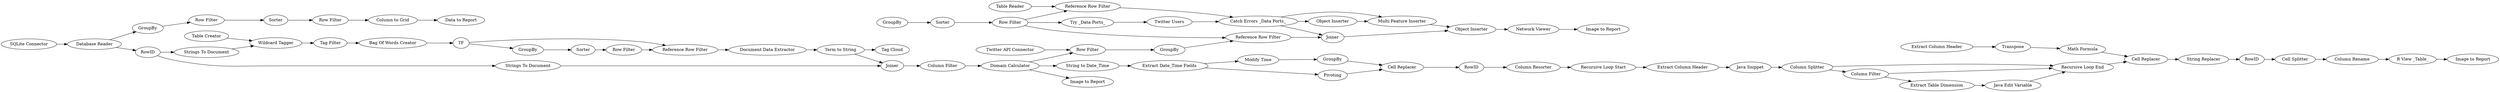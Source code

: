 digraph {
	"-6309446577453682204_51" [label="Extract Date_Time Fields"]
	"-1036137598642825157_10" [label="Table Creator"]
	"8407976744537056275_11" [label="Recursive Loop End"]
	"-6309446577453682204_47" [label="Cell Replacer"]
	"-102791978524767155_175" [label="Row Filter"]
	"-102791978524767155_173" [label=GroupBy]
	"4351632869442982463_82" [label="Twitter Users"]
	"4351632869442982463_146" [label=GroupBy]
	"-6309446577453682204_52" [label="Modify Time"]
	"4351632869442982463_200" [label="Object Inserter"]
	"-6645068506300251016_162" [label="Network Viewer"]
	"8235230716282567368_51" [label=RowID]
	"-6645068506300251016_1" [label="Twitter API Connector"]
	"8407976744537056275_17" [label="Cell Replacer"]
	"4351632869442982463_167" [label=Joiner]
	"-1599339365043065128_45" [label="Column Rename"]
	"-6309446577453682204_48" [label=GroupBy]
	"-1036137598642825157_13" [label=TF]
	"4351632869442982463_165" [label="Row Filter"]
	"4351632869442982463_202" [label="Try _Data Ports_"]
	"8235230716282567368_111" [label="Domain Calculator"]
	"-1036137598642825157_14" [label=GroupBy]
	"-1599339365043065128_46" [label="Cell Splitter"]
	"4351632869442982463_158" [label=GroupBy]
	"-6645068506300251016_145" [label="R View _Table_"]
	"-6645068506300251016_178" [label="Image to Report"]
	"8235230716282567368_108" [label="Column Filter"]
	"-1036137598642825157_56" [label="Document Data Extractor"]
	"4351632869442982463_203" [label="Catch Errors _Data Ports_"]
	"-1599339365043065128_43" [label=RowID]
	"-6645068506300251016_88" [label="SQLite Connector"]
	"-6645068506300251016_199" [label="Database Reader"]
	"8407976744537056275_14" [label="Extract Column Header"]
	"-6645068506300251016_191" [label="Data to Report"]
	"-1599339365043065128_42" [label="String Replacer"]
	"4351632869442982463_160" [label="Row Filter"]
	"-1036137598642825157_54" [label="Tag Filter"]
	"8407976744537056275_15" [label=Transpose]
	"8407976744537056275_6" [label="Java Snippet"]
	"8407976744537056275_12" [label="Java Edit Variable"]
	"8407976744537056275_7" [label="Column Splitter"]
	"-102791978524767155_174" [label="Row Filter"]
	"8407976744537056275_10" [label="Column Filter"]
	"-1036137598642825157_17" [label=Sorter]
	"-6309446577453682204_50" [label="String to Date_Time"]
	"-102791978524767155_195" [label="Column to Grid"]
	"-2095584687018605419_173" [label="Table Reader"]
	"8235230716282567368_112" [label="Strings To Document"]
	"8407976744537056275_3" [label="Extract Column Header"]
	"4351632869442982463_153" [label="Object Inserter"]
	"8235230716282567368_5" [label="Strings To Document"]
	"4351632869442982463_159" [label=Sorter]
	"-6309446577453682204_24" [label=Pivoting]
	"-102791978524767155_176" [label=Sorter]
	"8407976744537056275_16" [label="Math Formula"]
	"-1036137598642825157_50" [label="Term to String"]
	"4351632869442982463_161" [label="Reference Row Filter"]
	"-6309446577453682204_44" [label="Column Resorter"]
	"8235230716282567368_7" [label="Tag Cloud"]
	"-1036137598642825157_19" [label="Reference Row Filter"]
	"8407976744537056275_13" [label="Extract Table Dimension"]
	"8407976744537056275_5" [label="Recursive Loop Start"]
	"8235230716282567368_21" [label=Joiner]
	"-1036137598642825157_18" [label="Row Filter"]
	"-6309446577453682204_38" [label=RowID]
	"-1036137598642825157_55" [label="Bag Of Words Creator"]
	"-2095584687018605419_172" [label="Reference Row Filter"]
	"-6645068506300251016_177" [label="Image to Report"]
	"4351632869442982463_169" [label="Multi Feature Inserter"]
	"-1036137598642825157_53" [label="Wildcard Tagger"]
	"-6645068506300251016_197" [label="Image to Report"]
	"8407976744537056275_5" -> "8407976744537056275_3"
	"-102791978524767155_175" -> "-102791978524767155_176"
	"8407976744537056275_15" -> "8407976744537056275_16"
	"-1036137598642825157_17" -> "-1036137598642825157_18"
	"4351632869442982463_203" -> "4351632869442982463_167"
	"-6309446577453682204_44" -> "8407976744537056275_5"
	"8407976744537056275_3" -> "8407976744537056275_6"
	"-6645068506300251016_162" -> "-6645068506300251016_178"
	"-1036137598642825157_54" -> "-1036137598642825157_55"
	"-1036137598642825157_55" -> "-1036137598642825157_13"
	"4351632869442982463_160" -> "-2095584687018605419_172"
	"-6645068506300251016_199" -> "-102791978524767155_173"
	"-2095584687018605419_172" -> "4351632869442982463_203"
	"-1036137598642825157_13" -> "-1036137598642825157_14"
	"-1036137598642825157_50" -> "8235230716282567368_21"
	"-1599339365043065128_43" -> "-1599339365043065128_46"
	"8235230716282567368_51" -> "8235230716282567368_5"
	"-1036137598642825157_53" -> "-1036137598642825157_54"
	"-2095584687018605419_173" -> "-2095584687018605419_172"
	"8235230716282567368_112" -> "-1036137598642825157_53"
	"-6309446577453682204_50" -> "-6309446577453682204_51"
	"8235230716282567368_5" -> "8235230716282567368_21"
	"-6645068506300251016_1" -> "4351632869442982463_165"
	"8407976744537056275_16" -> "8407976744537056275_17"
	"-6309446577453682204_52" -> "-6309446577453682204_48"
	"8407976744537056275_12" -> "8407976744537056275_11"
	"8407976744537056275_6" -> "8407976744537056275_7"
	"-102791978524767155_174" -> "-102791978524767155_195"
	"8407976744537056275_7" -> "8407976744537056275_11"
	"-6309446577453682204_47" -> "-6309446577453682204_38"
	"4351632869442982463_153" -> "-6645068506300251016_162"
	"4351632869442982463_202" -> "4351632869442982463_82"
	"-1599339365043065128_46" -> "-1599339365043065128_45"
	"8407976744537056275_10" -> "8407976744537056275_11"
	"8235230716282567368_111" -> "4351632869442982463_165"
	"8235230716282567368_111" -> "-6645068506300251016_197"
	"-6309446577453682204_24" -> "-6309446577453682204_47"
	"8407976744537056275_10" -> "8407976744537056275_13"
	"-102791978524767155_176" -> "-102791978524767155_174"
	"-6309446577453682204_38" -> "-6309446577453682204_44"
	"-6309446577453682204_48" -> "-6309446577453682204_47"
	"8407976744537056275_17" -> "-1599339365043065128_42"
	"-102791978524767155_195" -> "-6645068506300251016_191"
	"4351632869442982463_158" -> "4351632869442982463_159"
	"-1036137598642825157_13" -> "-1036137598642825157_19"
	"8407976744537056275_14" -> "8407976744537056275_15"
	"8235230716282567368_51" -> "8235230716282567368_112"
	"-6645068506300251016_145" -> "-6645068506300251016_177"
	"4351632869442982463_200" -> "4351632869442982463_169"
	"-1036137598642825157_18" -> "-1036137598642825157_19"
	"-6645068506300251016_199" -> "8235230716282567368_51"
	"4351632869442982463_82" -> "4351632869442982463_203"
	"4351632869442982463_160" -> "4351632869442982463_202"
	"4351632869442982463_146" -> "4351632869442982463_161"
	"8235230716282567368_21" -> "8235230716282567368_108"
	"8235230716282567368_108" -> "8235230716282567368_111"
	"-1036137598642825157_10" -> "-1036137598642825157_53"
	"-1036137598642825157_56" -> "-1036137598642825157_50"
	"4351632869442982463_165" -> "4351632869442982463_146"
	"8235230716282567368_111" -> "-6309446577453682204_50"
	"8407976744537056275_13" -> "8407976744537056275_12"
	"-1036137598642825157_19" -> "-1036137598642825157_56"
	"4351632869442982463_203" -> "4351632869442982463_200"
	"-1599339365043065128_42" -> "-1599339365043065128_43"
	"4351632869442982463_161" -> "4351632869442982463_167"
	"-6309446577453682204_51" -> "-6309446577453682204_52"
	"-6309446577453682204_51" -> "-6309446577453682204_24"
	"4351632869442982463_203" -> "4351632869442982463_169"
	"-1599339365043065128_45" -> "-6645068506300251016_145"
	"-6645068506300251016_88" -> "-6645068506300251016_199"
	"8407976744537056275_11" -> "8407976744537056275_17"
	"4351632869442982463_167" -> "4351632869442982463_153"
	"4351632869442982463_169" -> "4351632869442982463_153"
	"-1036137598642825157_50" -> "8235230716282567368_7"
	"4351632869442982463_159" -> "4351632869442982463_160"
	"-1036137598642825157_14" -> "-1036137598642825157_17"
	"8407976744537056275_7" -> "8407976744537056275_10"
	"4351632869442982463_160" -> "4351632869442982463_161"
	"-102791978524767155_173" -> "-102791978524767155_175"
	rankdir=LR
}
